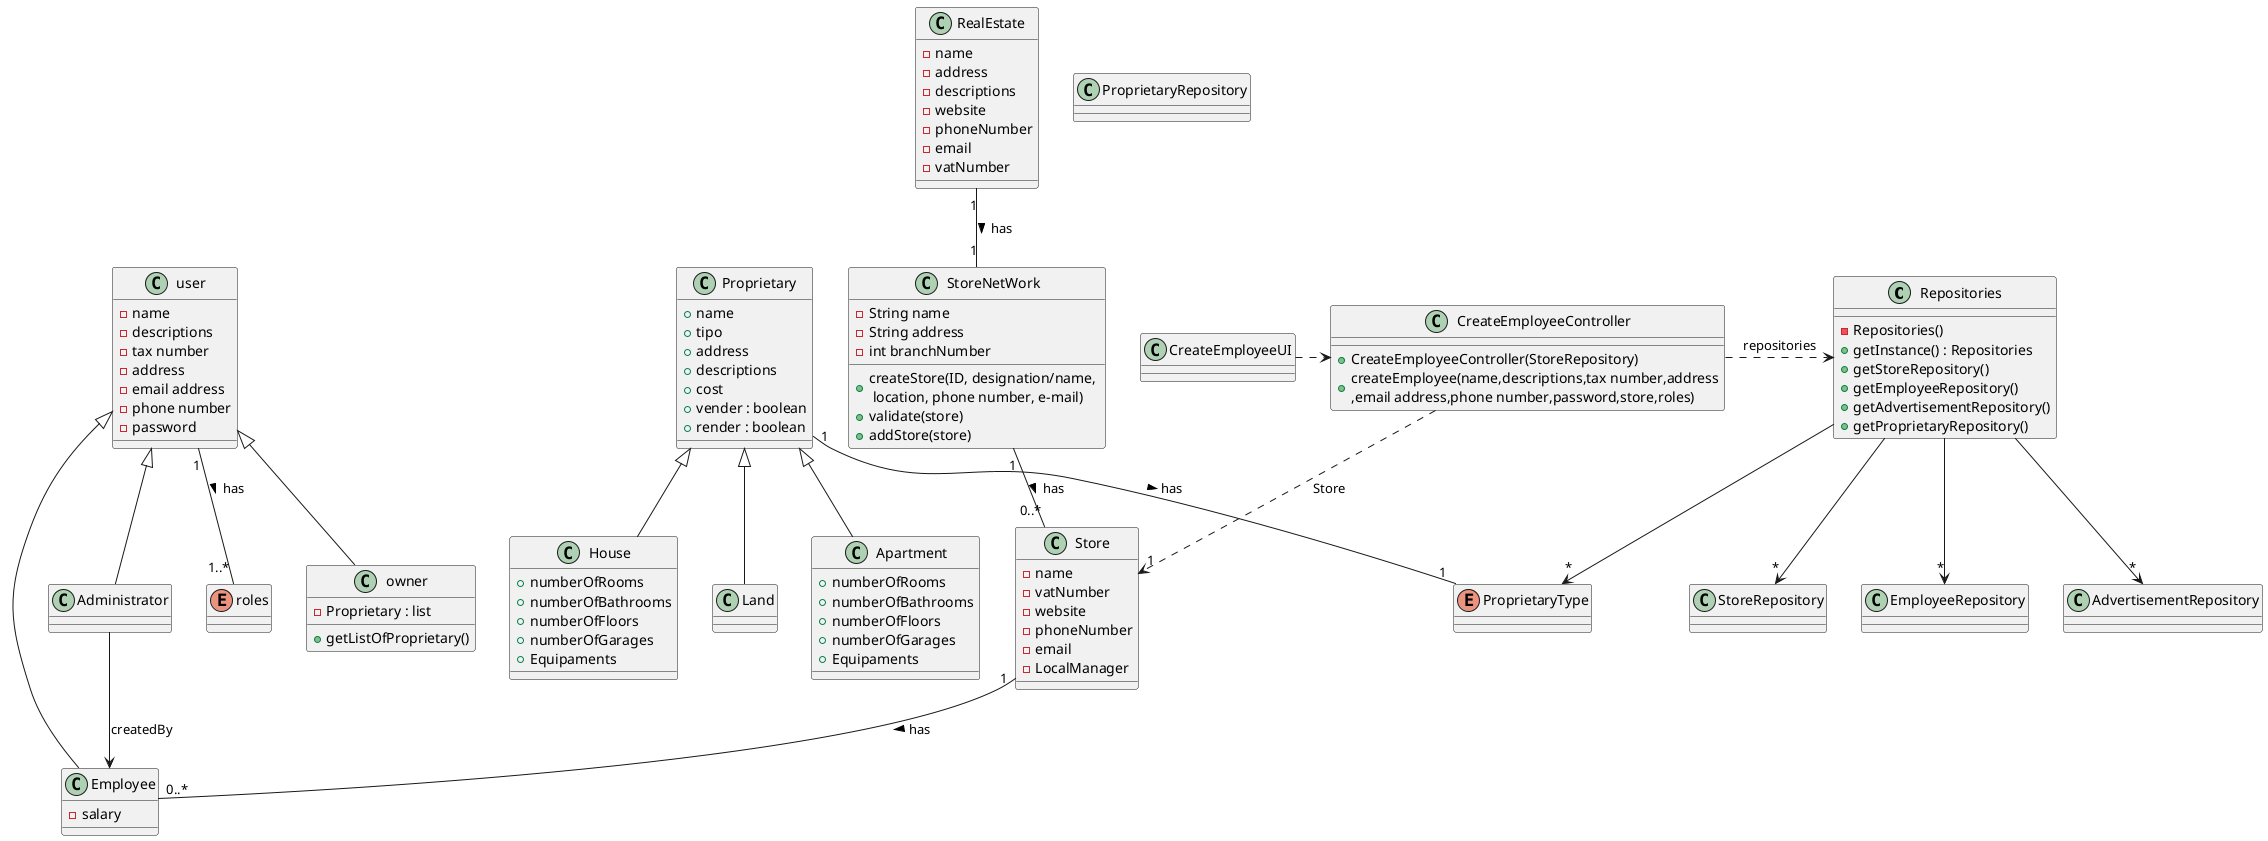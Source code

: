 @startuml

skinparam classAttributeIconSize "1"


class Repositories {
    - Repositories()
    + getInstance() : Repositories
    + getStoreRepository()
    + getEmployeeRepository()
    + getAdvertisementRepository()
    + getProprietaryRepository()
}

class AdvertisementRepository{

}

class StoreRepository{

}

class EmployeeRepository{

}

class ProprietaryRepository{

}

enum ProprietaryType{

}

class Proprietary{
    + name
    + tipo
    + address
    + descriptions
    + cost
    + vender : boolean
    + render : boolean
}

class Apartment extends Proprietary {
    + numberOfRooms
    + numberOfBathrooms
    + numberOfFloors
    + numberOfGarages
    + Equipaments
}

class House extends Proprietary {
    + numberOfRooms
    + numberOfBathrooms
    + numberOfFloors
    + numberOfGarages
    + Equipaments
}

class Land extends Proprietary{

}
'left to right direction
class CreateEmployeeUI{
}

class CreateEmployeeController{
    + CreateEmployeeController(StoreRepository)
    + createEmployee(name,descriptions,tax number,address\n,email address,phone number,password,store,roles)
}

class user{
    - name
    - descriptions
    - tax number
    - address
    - email address
    - phone number
    - password

}

enum roles{

}

class RealEstate {
    - name
    - address
    - descriptions
    - website
    - phoneNumber
    - email
    - vatNumber

}

class Employee extends user{
    -salary
}

class Administrator extends user{

}

class owner extends user{
    - Proprietary : list

    + getListOfProprietary()
}

class Store {
    - name
    - vatNumber
    - website
    - phoneNumber
    - email
    - LocalManager

}

class StoreNetWork{
    + createStore(ID, designation/name, \n location, phone number, e-mail)
    + validate(store)
    + addStore(store)
    - String name
    - String address
    - int branchNumber
}
Repositories --> "*" EmployeeRepository
Repositories --> "*" ProprietaryType
Repositories --> "*" AdvertisementRepository
Repositories --> "*" StoreRepository

Proprietary "1" -- "1" ProprietaryType : has >
Store "1" -- "0..*" Employee : has >
StoreNetWork "1" -- "0..*" Store : has >
RealEstate "1" -- "1" StoreNetWork : has >
user "1"--"1..*" roles : has >
CreateEmployeeController .> Repositories : repositories
CreateEmployeeUI .> CreateEmployeeController
Administrator --> Employee : createdBy
CreateEmployeeController ..> "1" Store : Store

@enduml